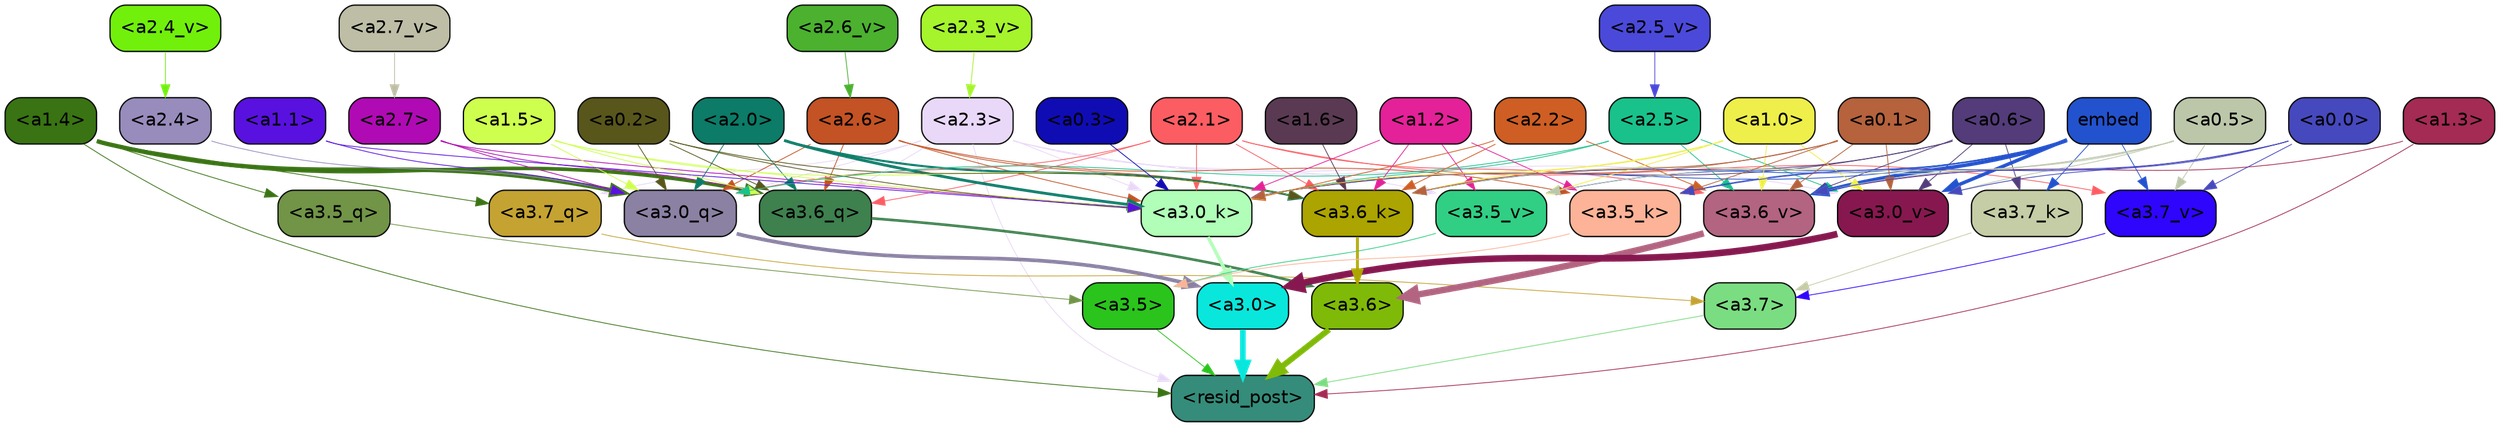 strict digraph "" {
	graph [bgcolor=transparent,
		layout=dot,
		overlap=false,
		splines=true
	];
	"<a3.7>"	[color=black,
		fillcolor="#7bdd81",
		fontname=Helvetica,
		shape=box,
		style="filled, rounded"];
	"<resid_post>"	[color=black,
		fillcolor="#358c7a",
		fontname=Helvetica,
		shape=box,
		style="filled, rounded"];
	"<a3.7>" -> "<resid_post>"	[color="#7bdd81",
		penwidth=0.6239100098609924];
	"<a3.6>"	[color=black,
		fillcolor="#7fba08",
		fontname=Helvetica,
		shape=box,
		style="filled, rounded"];
	"<a3.6>" -> "<resid_post>"	[color="#7fba08",
		penwidth=4.569062113761902];
	"<a3.5>"	[color=black,
		fillcolor="#2ac41c",
		fontname=Helvetica,
		shape=box,
		style="filled, rounded"];
	"<a3.5>" -> "<resid_post>"	[color="#2ac41c",
		penwidth=0.6];
	"<a3.0>"	[color=black,
		fillcolor="#09e7dd",
		fontname=Helvetica,
		shape=box,
		style="filled, rounded"];
	"<a3.0>" -> "<resid_post>"	[color="#09e7dd",
		penwidth=4.283544182777405];
	"<a2.3>"	[color=black,
		fillcolor="#e9d8f8",
		fontname=Helvetica,
		shape=box,
		style="filled, rounded"];
	"<a2.3>" -> "<resid_post>"	[color="#e9d8f8",
		penwidth=0.6];
	"<a3.7_q>"	[color=black,
		fillcolor="#c4a332",
		fontname=Helvetica,
		shape=box,
		style="filled, rounded"];
	"<a2.3>" -> "<a3.7_q>"	[color="#e9d8f8",
		penwidth=0.6];
	"<a3.6_q>"	[color=black,
		fillcolor="#3e804e",
		fontname=Helvetica,
		shape=box,
		style="filled, rounded"];
	"<a2.3>" -> "<a3.6_q>"	[color="#e9d8f8",
		penwidth=0.6];
	"<a3.0_q>"	[color=black,
		fillcolor="#8b81a3",
		fontname=Helvetica,
		shape=box,
		style="filled, rounded"];
	"<a2.3>" -> "<a3.0_q>"	[color="#e9d8f8",
		penwidth=0.6];
	"<a3.0_k>"	[color=black,
		fillcolor="#b0feb7",
		fontname=Helvetica,
		shape=box,
		style="filled, rounded"];
	"<a2.3>" -> "<a3.0_k>"	[color="#e9d8f8",
		penwidth=0.6];
	"<a3.6_v>"	[color=black,
		fillcolor="#b26480",
		fontname=Helvetica,
		shape=box,
		style="filled, rounded"];
	"<a2.3>" -> "<a3.6_v>"	[color="#e9d8f8",
		penwidth=0.6];
	"<a3.5_v>"	[color=black,
		fillcolor="#30cf83",
		fontname=Helvetica,
		shape=box,
		style="filled, rounded"];
	"<a2.3>" -> "<a3.5_v>"	[color="#e9d8f8",
		penwidth=0.6];
	"<a3.0_v>"	[color=black,
		fillcolor="#86184f",
		fontname=Helvetica,
		shape=box,
		style="filled, rounded"];
	"<a2.3>" -> "<a3.0_v>"	[color="#e9d8f8",
		penwidth=0.6];
	"<a1.4>"	[color=black,
		fillcolor="#397313",
		fontname=Helvetica,
		shape=box,
		style="filled, rounded"];
	"<a1.4>" -> "<resid_post>"	[color="#397313",
		penwidth=0.6];
	"<a1.4>" -> "<a3.7_q>"	[color="#397313",
		penwidth=0.6];
	"<a1.4>" -> "<a3.6_q>"	[color="#397313",
		penwidth=2.7934007048606873];
	"<a3.5_q>"	[color=black,
		fillcolor="#719447",
		fontname=Helvetica,
		shape=box,
		style="filled, rounded"];
	"<a1.4>" -> "<a3.5_q>"	[color="#397313",
		penwidth=0.6];
	"<a1.4>" -> "<a3.0_q>"	[color="#397313",
		penwidth=3.340754985809326];
	"<a1.3>"	[color=black,
		fillcolor="#a42b53",
		fontname=Helvetica,
		shape=box,
		style="filled, rounded"];
	"<a1.3>" -> "<resid_post>"	[color="#a42b53",
		penwidth=0.6];
	"<a1.3>" -> "<a3.6_v>"	[color="#a42b53",
		penwidth=0.6];
	"<a3.7_q>" -> "<a3.7>"	[color="#c4a332",
		penwidth=0.6];
	"<a3.6_q>" -> "<a3.6>"	[color="#3e804e",
		penwidth=2.0347584784030914];
	"<a3.5_q>" -> "<a3.5>"	[color="#719447",
		penwidth=0.6];
	"<a3.0_q>" -> "<a3.0>"	[color="#8b81a3",
		penwidth=2.8635367155075073];
	"<a3.7_k>"	[color=black,
		fillcolor="#c4cda5",
		fontname=Helvetica,
		shape=box,
		style="filled, rounded"];
	"<a3.7_k>" -> "<a3.7>"	[color="#c4cda5",
		penwidth=0.6];
	"<a3.6_k>"	[color=black,
		fillcolor="#aca400",
		fontname=Helvetica,
		shape=box,
		style="filled, rounded"];
	"<a3.6_k>" -> "<a3.6>"	[color="#aca400",
		penwidth=2.1760786175727844];
	"<a3.5_k>"	[color=black,
		fillcolor="#fcb398",
		fontname=Helvetica,
		shape=box,
		style="filled, rounded"];
	"<a3.5_k>" -> "<a3.5>"	[color="#fcb398",
		penwidth=0.6];
	"<a3.0_k>" -> "<a3.0>"	[color="#b0feb7",
		penwidth=2.632905662059784];
	"<a3.7_v>"	[color=black,
		fillcolor="#2f05fc",
		fontname=Helvetica,
		shape=box,
		style="filled, rounded"];
	"<a3.7_v>" -> "<a3.7>"	[color="#2f05fc",
		penwidth=0.6];
	"<a3.6_v>" -> "<a3.6>"	[color="#b26480",
		penwidth=4.981305837631226];
	"<a3.5_v>" -> "<a3.5>"	[color="#30cf83",
		penwidth=0.6];
	"<a3.0_v>" -> "<a3.0>"	[color="#86184f",
		penwidth=5.168330669403076];
	"<a2.7>"	[color=black,
		fillcolor="#b00ab4",
		fontname=Helvetica,
		shape=box,
		style="filled, rounded"];
	"<a2.7>" -> "<a3.6_q>"	[color="#b00ab4",
		penwidth=0.6];
	"<a2.7>" -> "<a3.0_q>"	[color="#b00ab4",
		penwidth=0.6];
	"<a2.7>" -> "<a3.0_k>"	[color="#b00ab4",
		penwidth=0.6];
	"<a2.6>"	[color=black,
		fillcolor="#c35224",
		fontname=Helvetica,
		shape=box,
		style="filled, rounded"];
	"<a2.6>" -> "<a3.6_q>"	[color="#c35224",
		penwidth=0.6];
	"<a2.6>" -> "<a3.0_q>"	[color="#c35224",
		penwidth=0.6];
	"<a2.6>" -> "<a3.6_k>"	[color="#c35224",
		penwidth=0.6];
	"<a2.6>" -> "<a3.5_k>"	[color="#c35224",
		penwidth=0.6];
	"<a2.6>" -> "<a3.0_k>"	[color="#c35224",
		penwidth=0.6];
	"<a2.1>"	[color=black,
		fillcolor="#fc5d62",
		fontname=Helvetica,
		shape=box,
		style="filled, rounded"];
	"<a2.1>" -> "<a3.6_q>"	[color="#fc5d62",
		penwidth=0.6];
	"<a2.1>" -> "<a3.0_q>"	[color="#fc5d62",
		penwidth=0.6];
	"<a2.1>" -> "<a3.6_k>"	[color="#fc5d62",
		penwidth=0.6];
	"<a2.1>" -> "<a3.0_k>"	[color="#fc5d62",
		penwidth=0.6];
	"<a2.1>" -> "<a3.7_v>"	[color="#fc5d62",
		penwidth=0.6];
	"<a2.1>" -> "<a3.6_v>"	[color="#fc5d62",
		penwidth=0.6];
	"<a2.0>"	[color=black,
		fillcolor="#0c7b68",
		fontname=Helvetica,
		shape=box,
		style="filled, rounded"];
	"<a2.0>" -> "<a3.6_q>"	[color="#0c7b68",
		penwidth=0.6];
	"<a2.0>" -> "<a3.0_q>"	[color="#0c7b68",
		penwidth=0.6];
	"<a2.0>" -> "<a3.6_k>"	[color="#0c7b68",
		penwidth=1.6382827460765839];
	"<a2.0>" -> "<a3.0_k>"	[color="#0c7b68",
		penwidth=2.161143198609352];
	"<a1.5>"	[color=black,
		fillcolor="#ceff4e",
		fontname=Helvetica,
		shape=box,
		style="filled, rounded"];
	"<a1.5>" -> "<a3.6_q>"	[color="#ceff4e",
		penwidth=0.6];
	"<a1.5>" -> "<a3.0_q>"	[color="#ceff4e",
		penwidth=0.6];
	"<a1.5>" -> "<a3.6_k>"	[color="#ceff4e",
		penwidth=0.6];
	"<a1.5>" -> "<a3.0_k>"	[color="#ceff4e",
		penwidth=0.6];
	"<a0.2>"	[color=black,
		fillcolor="#58561b",
		fontname=Helvetica,
		shape=box,
		style="filled, rounded"];
	"<a0.2>" -> "<a3.6_q>"	[color="#58561b",
		penwidth=0.6];
	"<a0.2>" -> "<a3.0_q>"	[color="#58561b",
		penwidth=0.6];
	"<a0.2>" -> "<a3.6_k>"	[color="#58561b",
		penwidth=0.6];
	"<a0.2>" -> "<a3.0_k>"	[color="#58561b",
		penwidth=0.6];
	"<a2.5>"	[color=black,
		fillcolor="#19c28b",
		fontname=Helvetica,
		shape=box,
		style="filled, rounded"];
	"<a2.5>" -> "<a3.0_q>"	[color="#19c28b",
		penwidth=0.6];
	"<a2.5>" -> "<a3.0_k>"	[color="#19c28b",
		penwidth=0.6];
	"<a2.5>" -> "<a3.6_v>"	[color="#19c28b",
		penwidth=0.6];
	"<a2.5>" -> "<a3.0_v>"	[color="#19c28b",
		penwidth=0.6];
	"<a2.4>"	[color=black,
		fillcolor="#988cbc",
		fontname=Helvetica,
		shape=box,
		style="filled, rounded"];
	"<a2.4>" -> "<a3.0_q>"	[color="#988cbc",
		penwidth=0.6];
	"<a1.1>"	[color=black,
		fillcolor="#5911df",
		fontname=Helvetica,
		shape=box,
		style="filled, rounded"];
	"<a1.1>" -> "<a3.0_q>"	[color="#5911df",
		penwidth=0.6];
	"<a1.1>" -> "<a3.0_k>"	[color="#5911df",
		penwidth=0.6];
	"<a0.6>"	[color=black,
		fillcolor="#533c79",
		fontname=Helvetica,
		shape=box,
		style="filled, rounded"];
	"<a0.6>" -> "<a3.7_k>"	[color="#533c79",
		penwidth=0.6];
	"<a0.6>" -> "<a3.6_k>"	[color="#533c79",
		penwidth=0.6];
	"<a0.6>" -> "<a3.0_k>"	[color="#533c79",
		penwidth=0.6];
	"<a0.6>" -> "<a3.6_v>"	[color="#533c79",
		penwidth=0.6];
	"<a0.6>" -> "<a3.0_v>"	[color="#533c79",
		penwidth=0.6];
	embed	[color=black,
		fillcolor="#2352ce",
		fontname=Helvetica,
		shape=box,
		style="filled, rounded"];
	embed -> "<a3.7_k>"	[color="#2352ce",
		penwidth=0.6];
	embed -> "<a3.6_k>"	[color="#2352ce",
		penwidth=0.6];
	embed -> "<a3.5_k>"	[color="#2352ce",
		penwidth=0.6];
	embed -> "<a3.0_k>"	[color="#2352ce",
		penwidth=0.6];
	embed -> "<a3.7_v>"	[color="#2352ce",
		penwidth=0.6];
	embed -> "<a3.6_v>"	[color="#2352ce",
		penwidth=2.7825746536254883];
	embed -> "<a3.5_v>"	[color="#2352ce",
		penwidth=0.6];
	embed -> "<a3.0_v>"	[color="#2352ce",
		penwidth=2.6950180530548096];
	"<a2.2>"	[color=black,
		fillcolor="#ce5e24",
		fontname=Helvetica,
		shape=box,
		style="filled, rounded"];
	"<a2.2>" -> "<a3.6_k>"	[color="#ce5e24",
		penwidth=0.6];
	"<a2.2>" -> "<a3.0_k>"	[color="#ce5e24",
		penwidth=0.6];
	"<a2.2>" -> "<a3.6_v>"	[color="#ce5e24",
		penwidth=0.6];
	"<a1.6>"	[color=black,
		fillcolor="#5a3a52",
		fontname=Helvetica,
		shape=box,
		style="filled, rounded"];
	"<a1.6>" -> "<a3.6_k>"	[color="#5a3a52",
		penwidth=0.6];
	"<a1.2>"	[color=black,
		fillcolor="#e42198",
		fontname=Helvetica,
		shape=box,
		style="filled, rounded"];
	"<a1.2>" -> "<a3.6_k>"	[color="#e42198",
		penwidth=0.6];
	"<a1.2>" -> "<a3.5_k>"	[color="#e42198",
		penwidth=0.6];
	"<a1.2>" -> "<a3.0_k>"	[color="#e42198",
		penwidth=0.6];
	"<a1.2>" -> "<a3.5_v>"	[color="#e42198",
		penwidth=0.6];
	"<a1.0>"	[color=black,
		fillcolor="#eeef4a",
		fontname=Helvetica,
		shape=box,
		style="filled, rounded"];
	"<a1.0>" -> "<a3.6_k>"	[color="#eeef4a",
		penwidth=0.6];
	"<a1.0>" -> "<a3.0_k>"	[color="#eeef4a",
		penwidth=0.6];
	"<a1.0>" -> "<a3.6_v>"	[color="#eeef4a",
		penwidth=0.6];
	"<a1.0>" -> "<a3.5_v>"	[color="#eeef4a",
		penwidth=0.6];
	"<a1.0>" -> "<a3.0_v>"	[color="#eeef4a",
		penwidth=0.6];
	"<a0.5>"	[color=black,
		fillcolor="#bcc7aa",
		fontname=Helvetica,
		shape=box,
		style="filled, rounded"];
	"<a0.5>" -> "<a3.6_k>"	[color="#bcc7aa",
		penwidth=0.6];
	"<a0.5>" -> "<a3.7_v>"	[color="#bcc7aa",
		penwidth=0.6];
	"<a0.5>" -> "<a3.6_v>"	[color="#bcc7aa",
		penwidth=0.6];
	"<a0.5>" -> "<a3.5_v>"	[color="#bcc7aa",
		penwidth=0.6];
	"<a0.5>" -> "<a3.0_v>"	[color="#bcc7aa",
		penwidth=0.6];
	"<a0.1>"	[color=black,
		fillcolor="#b5623d",
		fontname=Helvetica,
		shape=box,
		style="filled, rounded"];
	"<a0.1>" -> "<a3.6_k>"	[color="#b5623d",
		penwidth=0.6];
	"<a0.1>" -> "<a3.5_k>"	[color="#b5623d",
		penwidth=0.6];
	"<a0.1>" -> "<a3.0_k>"	[color="#b5623d",
		penwidth=0.6];
	"<a0.1>" -> "<a3.6_v>"	[color="#b5623d",
		penwidth=0.6];
	"<a0.1>" -> "<a3.0_v>"	[color="#b5623d",
		penwidth=0.6];
	"<a0.0>"	[color=black,
		fillcolor="#4648bd",
		fontname=Helvetica,
		shape=box,
		style="filled, rounded"];
	"<a0.0>" -> "<a3.5_k>"	[color="#4648bd",
		penwidth=0.6];
	"<a0.0>" -> "<a3.7_v>"	[color="#4648bd",
		penwidth=0.6];
	"<a0.0>" -> "<a3.6_v>"	[color="#4648bd",
		penwidth=0.6];
	"<a0.0>" -> "<a3.0_v>"	[color="#4648bd",
		penwidth=0.6];
	"<a0.3>"	[color=black,
		fillcolor="#100cb4",
		fontname=Helvetica,
		shape=box,
		style="filled, rounded"];
	"<a0.3>" -> "<a3.0_k>"	[color="#100cb4",
		penwidth=0.6];
	"<a2.7_v>"	[color=black,
		fillcolor="#bebea6",
		fontname=Helvetica,
		shape=box,
		style="filled, rounded"];
	"<a2.7_v>" -> "<a2.7>"	[color="#bebea6",
		penwidth=0.6];
	"<a2.6_v>"	[color=black,
		fillcolor="#4bb12f",
		fontname=Helvetica,
		shape=box,
		style="filled, rounded"];
	"<a2.6_v>" -> "<a2.6>"	[color="#4bb12f",
		penwidth=0.6];
	"<a2.5_v>"	[color=black,
		fillcolor="#4b49da",
		fontname=Helvetica,
		shape=box,
		style="filled, rounded"];
	"<a2.5_v>" -> "<a2.5>"	[color="#4b49da",
		penwidth=0.6];
	"<a2.4_v>"	[color=black,
		fillcolor="#71f00c",
		fontname=Helvetica,
		shape=box,
		style="filled, rounded"];
	"<a2.4_v>" -> "<a2.4>"	[color="#71f00c",
		penwidth=0.6];
	"<a2.3_v>"	[color=black,
		fillcolor="#a5f42c",
		fontname=Helvetica,
		shape=box,
		style="filled, rounded"];
	"<a2.3_v>" -> "<a2.3>"	[color="#a5f42c",
		penwidth=0.6];
}
